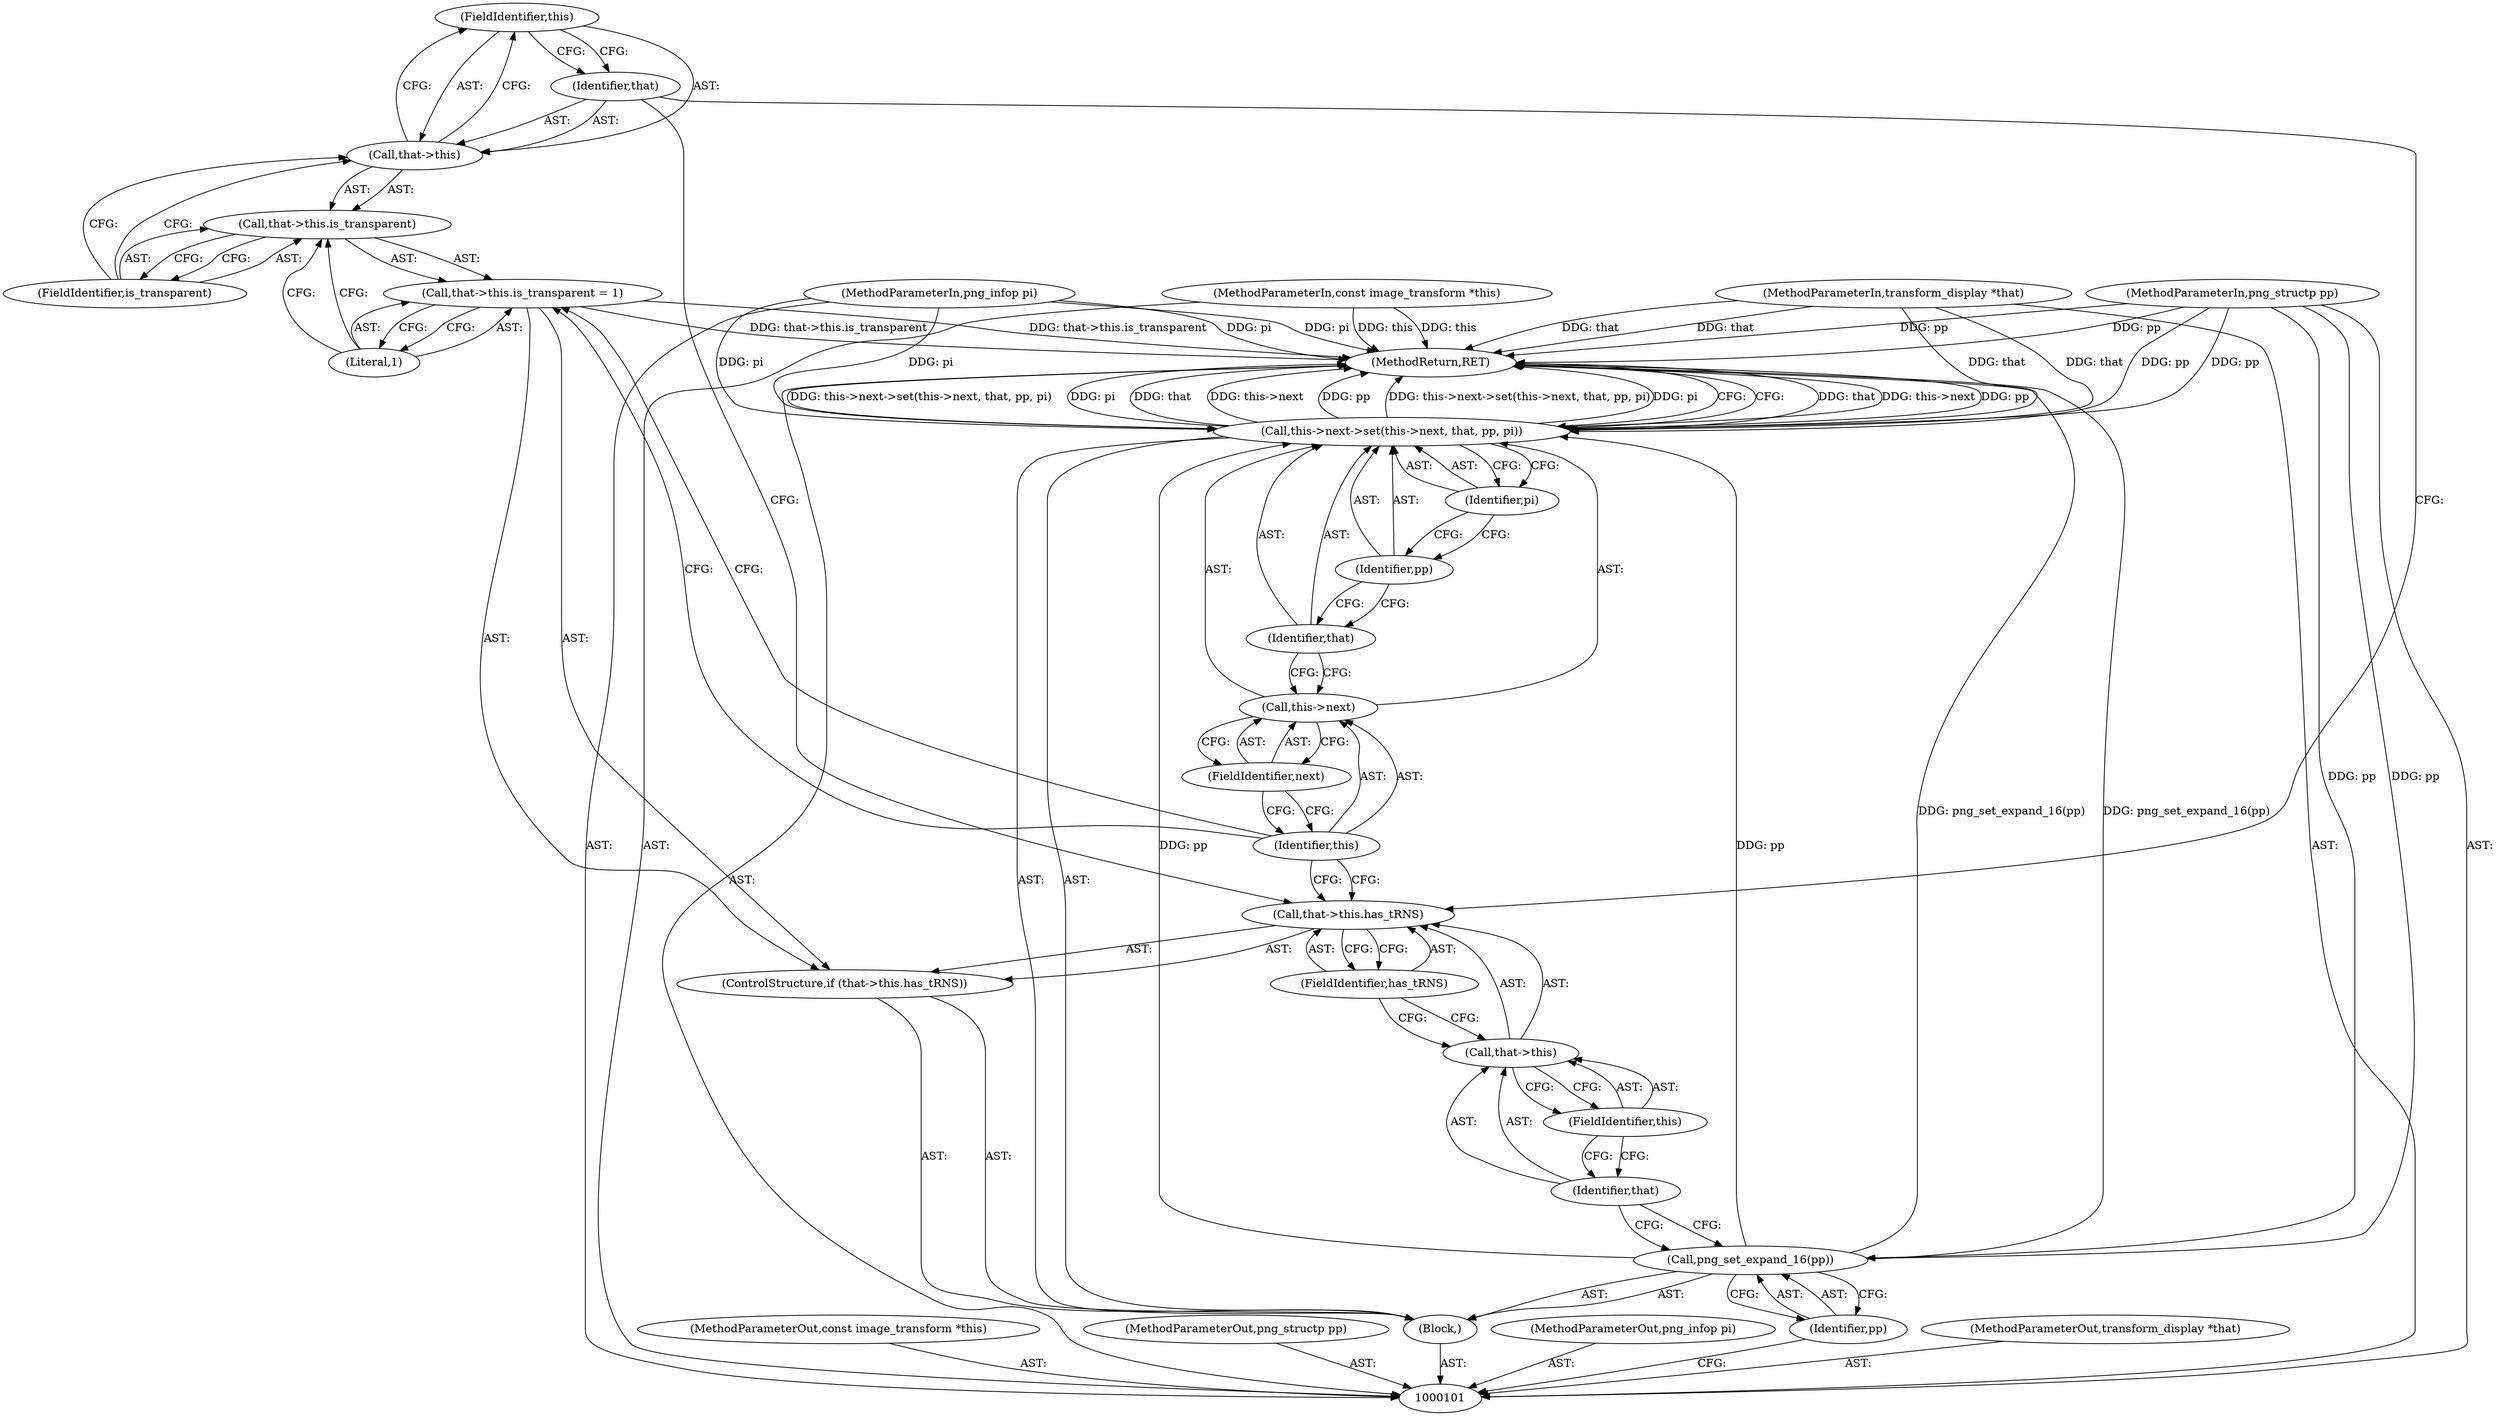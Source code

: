 digraph "0_Android_9d4853418ab2f754c2b63e091c29c5529b8b86ca_62" {
"1000119" [label="(FieldIdentifier,this)"];
"1000120" [label="(FieldIdentifier,is_transparent)"];
"1000121" [label="(Literal,1)"];
"1000115" [label="(Call,that->this.is_transparent = 1)"];
"1000116" [label="(Call,that->this.is_transparent)"];
"1000117" [label="(Call,that->this)"];
"1000118" [label="(Identifier,that)"];
"1000123" [label="(Call,this->next)"];
"1000124" [label="(Identifier,this)"];
"1000125" [label="(FieldIdentifier,next)"];
"1000126" [label="(Identifier,that)"];
"1000127" [label="(Identifier,pp)"];
"1000122" [label="(Call,this->next->set(this->next, that, pp, pi))"];
"1000128" [label="(Identifier,pi)"];
"1000129" [label="(MethodReturn,RET)"];
"1000102" [label="(MethodParameterIn,const image_transform *this)"];
"1000163" [label="(MethodParameterOut,const image_transform *this)"];
"1000104" [label="(MethodParameterIn,png_structp pp)"];
"1000165" [label="(MethodParameterOut,png_structp pp)"];
"1000105" [label="(MethodParameterIn,png_infop pi)"];
"1000166" [label="(MethodParameterOut,png_infop pi)"];
"1000103" [label="(MethodParameterIn,transform_display *that)"];
"1000164" [label="(MethodParameterOut,transform_display *that)"];
"1000106" [label="(Block,)"];
"1000108" [label="(Identifier,pp)"];
"1000107" [label="(Call,png_set_expand_16(pp))"];
"1000110" [label="(Call,that->this.has_tRNS)"];
"1000111" [label="(Call,that->this)"];
"1000112" [label="(Identifier,that)"];
"1000113" [label="(FieldIdentifier,this)"];
"1000114" [label="(FieldIdentifier,has_tRNS)"];
"1000109" [label="(ControlStructure,if (that->this.has_tRNS))"];
"1000119" -> "1000117"  [label="AST: "];
"1000119" -> "1000118"  [label="CFG: "];
"1000117" -> "1000119"  [label="CFG: "];
"1000120" -> "1000116"  [label="AST: "];
"1000120" -> "1000117"  [label="CFG: "];
"1000116" -> "1000120"  [label="CFG: "];
"1000121" -> "1000115"  [label="AST: "];
"1000121" -> "1000116"  [label="CFG: "];
"1000115" -> "1000121"  [label="CFG: "];
"1000115" -> "1000109"  [label="AST: "];
"1000115" -> "1000121"  [label="CFG: "];
"1000116" -> "1000115"  [label="AST: "];
"1000121" -> "1000115"  [label="AST: "];
"1000124" -> "1000115"  [label="CFG: "];
"1000115" -> "1000129"  [label="DDG: that->this.is_transparent"];
"1000116" -> "1000115"  [label="AST: "];
"1000116" -> "1000120"  [label="CFG: "];
"1000117" -> "1000116"  [label="AST: "];
"1000120" -> "1000116"  [label="AST: "];
"1000121" -> "1000116"  [label="CFG: "];
"1000117" -> "1000116"  [label="AST: "];
"1000117" -> "1000119"  [label="CFG: "];
"1000118" -> "1000117"  [label="AST: "];
"1000119" -> "1000117"  [label="AST: "];
"1000120" -> "1000117"  [label="CFG: "];
"1000118" -> "1000117"  [label="AST: "];
"1000118" -> "1000110"  [label="CFG: "];
"1000119" -> "1000118"  [label="CFG: "];
"1000123" -> "1000122"  [label="AST: "];
"1000123" -> "1000125"  [label="CFG: "];
"1000124" -> "1000123"  [label="AST: "];
"1000125" -> "1000123"  [label="AST: "];
"1000126" -> "1000123"  [label="CFG: "];
"1000124" -> "1000123"  [label="AST: "];
"1000124" -> "1000115"  [label="CFG: "];
"1000124" -> "1000110"  [label="CFG: "];
"1000125" -> "1000124"  [label="CFG: "];
"1000125" -> "1000123"  [label="AST: "];
"1000125" -> "1000124"  [label="CFG: "];
"1000123" -> "1000125"  [label="CFG: "];
"1000126" -> "1000122"  [label="AST: "];
"1000126" -> "1000123"  [label="CFG: "];
"1000127" -> "1000126"  [label="CFG: "];
"1000127" -> "1000122"  [label="AST: "];
"1000127" -> "1000126"  [label="CFG: "];
"1000128" -> "1000127"  [label="CFG: "];
"1000122" -> "1000106"  [label="AST: "];
"1000122" -> "1000128"  [label="CFG: "];
"1000123" -> "1000122"  [label="AST: "];
"1000126" -> "1000122"  [label="AST: "];
"1000127" -> "1000122"  [label="AST: "];
"1000128" -> "1000122"  [label="AST: "];
"1000129" -> "1000122"  [label="CFG: "];
"1000122" -> "1000129"  [label="DDG: that"];
"1000122" -> "1000129"  [label="DDG: this->next"];
"1000122" -> "1000129"  [label="DDG: pp"];
"1000122" -> "1000129"  [label="DDG: this->next->set(this->next, that, pp, pi)"];
"1000122" -> "1000129"  [label="DDG: pi"];
"1000103" -> "1000122"  [label="DDG: that"];
"1000107" -> "1000122"  [label="DDG: pp"];
"1000104" -> "1000122"  [label="DDG: pp"];
"1000105" -> "1000122"  [label="DDG: pi"];
"1000128" -> "1000122"  [label="AST: "];
"1000128" -> "1000127"  [label="CFG: "];
"1000122" -> "1000128"  [label="CFG: "];
"1000129" -> "1000101"  [label="AST: "];
"1000129" -> "1000122"  [label="CFG: "];
"1000122" -> "1000129"  [label="DDG: that"];
"1000122" -> "1000129"  [label="DDG: this->next"];
"1000122" -> "1000129"  [label="DDG: pp"];
"1000122" -> "1000129"  [label="DDG: this->next->set(this->next, that, pp, pi)"];
"1000122" -> "1000129"  [label="DDG: pi"];
"1000107" -> "1000129"  [label="DDG: png_set_expand_16(pp)"];
"1000104" -> "1000129"  [label="DDG: pp"];
"1000105" -> "1000129"  [label="DDG: pi"];
"1000103" -> "1000129"  [label="DDG: that"];
"1000102" -> "1000129"  [label="DDG: this"];
"1000115" -> "1000129"  [label="DDG: that->this.is_transparent"];
"1000102" -> "1000101"  [label="AST: "];
"1000102" -> "1000129"  [label="DDG: this"];
"1000163" -> "1000101"  [label="AST: "];
"1000104" -> "1000101"  [label="AST: "];
"1000104" -> "1000129"  [label="DDG: pp"];
"1000104" -> "1000107"  [label="DDG: pp"];
"1000104" -> "1000122"  [label="DDG: pp"];
"1000165" -> "1000101"  [label="AST: "];
"1000105" -> "1000101"  [label="AST: "];
"1000105" -> "1000129"  [label="DDG: pi"];
"1000105" -> "1000122"  [label="DDG: pi"];
"1000166" -> "1000101"  [label="AST: "];
"1000103" -> "1000101"  [label="AST: "];
"1000103" -> "1000129"  [label="DDG: that"];
"1000103" -> "1000122"  [label="DDG: that"];
"1000164" -> "1000101"  [label="AST: "];
"1000106" -> "1000101"  [label="AST: "];
"1000107" -> "1000106"  [label="AST: "];
"1000109" -> "1000106"  [label="AST: "];
"1000122" -> "1000106"  [label="AST: "];
"1000108" -> "1000107"  [label="AST: "];
"1000108" -> "1000101"  [label="CFG: "];
"1000107" -> "1000108"  [label="CFG: "];
"1000107" -> "1000106"  [label="AST: "];
"1000107" -> "1000108"  [label="CFG: "];
"1000108" -> "1000107"  [label="AST: "];
"1000112" -> "1000107"  [label="CFG: "];
"1000107" -> "1000129"  [label="DDG: png_set_expand_16(pp)"];
"1000104" -> "1000107"  [label="DDG: pp"];
"1000107" -> "1000122"  [label="DDG: pp"];
"1000110" -> "1000109"  [label="AST: "];
"1000110" -> "1000114"  [label="CFG: "];
"1000111" -> "1000110"  [label="AST: "];
"1000114" -> "1000110"  [label="AST: "];
"1000118" -> "1000110"  [label="CFG: "];
"1000124" -> "1000110"  [label="CFG: "];
"1000111" -> "1000110"  [label="AST: "];
"1000111" -> "1000113"  [label="CFG: "];
"1000112" -> "1000111"  [label="AST: "];
"1000113" -> "1000111"  [label="AST: "];
"1000114" -> "1000111"  [label="CFG: "];
"1000112" -> "1000111"  [label="AST: "];
"1000112" -> "1000107"  [label="CFG: "];
"1000113" -> "1000112"  [label="CFG: "];
"1000113" -> "1000111"  [label="AST: "];
"1000113" -> "1000112"  [label="CFG: "];
"1000111" -> "1000113"  [label="CFG: "];
"1000114" -> "1000110"  [label="AST: "];
"1000114" -> "1000111"  [label="CFG: "];
"1000110" -> "1000114"  [label="CFG: "];
"1000109" -> "1000106"  [label="AST: "];
"1000110" -> "1000109"  [label="AST: "];
"1000115" -> "1000109"  [label="AST: "];
}
